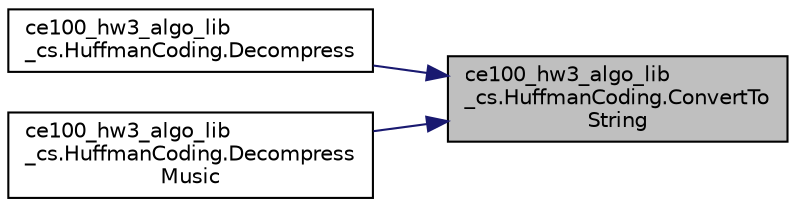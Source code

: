 digraph "ce100_hw3_algo_lib_cs.HuffmanCoding.ConvertToString"
{
 // INTERACTIVE_SVG=YES
 // LATEX_PDF_SIZE
  edge [fontname="Helvetica",fontsize="10",labelfontname="Helvetica",labelfontsize="10"];
  node [fontname="Helvetica",fontsize="10",shape=record];
  rankdir="RL";
  Node1 [label="ce100_hw3_algo_lib\l_cs.HuffmanCoding.ConvertTo\lString",height=0.2,width=0.4,color="black", fillcolor="grey75", style="filled", fontcolor="black",tooltip=" "];
  Node1 -> Node2 [dir="back",color="midnightblue",fontsize="10",style="solid",fontname="Helvetica"];
  Node2 [label="ce100_hw3_algo_lib\l_cs.HuffmanCoding.Decompress",height=0.2,width=0.4,color="black", fillcolor="white", style="filled",URL="$db/db2/a00020.html#a1b562ea17d82d01a7ee03a0886010ce9",tooltip=" "];
  Node1 -> Node3 [dir="back",color="midnightblue",fontsize="10",style="solid",fontname="Helvetica"];
  Node3 [label="ce100_hw3_algo_lib\l_cs.HuffmanCoding.Decompress\lMusic",height=0.2,width=0.4,color="black", fillcolor="white", style="filled",URL="$db/db2/a00020.html#af0ae47782a69606df04a3c69e93515ab",tooltip=" "];
}
